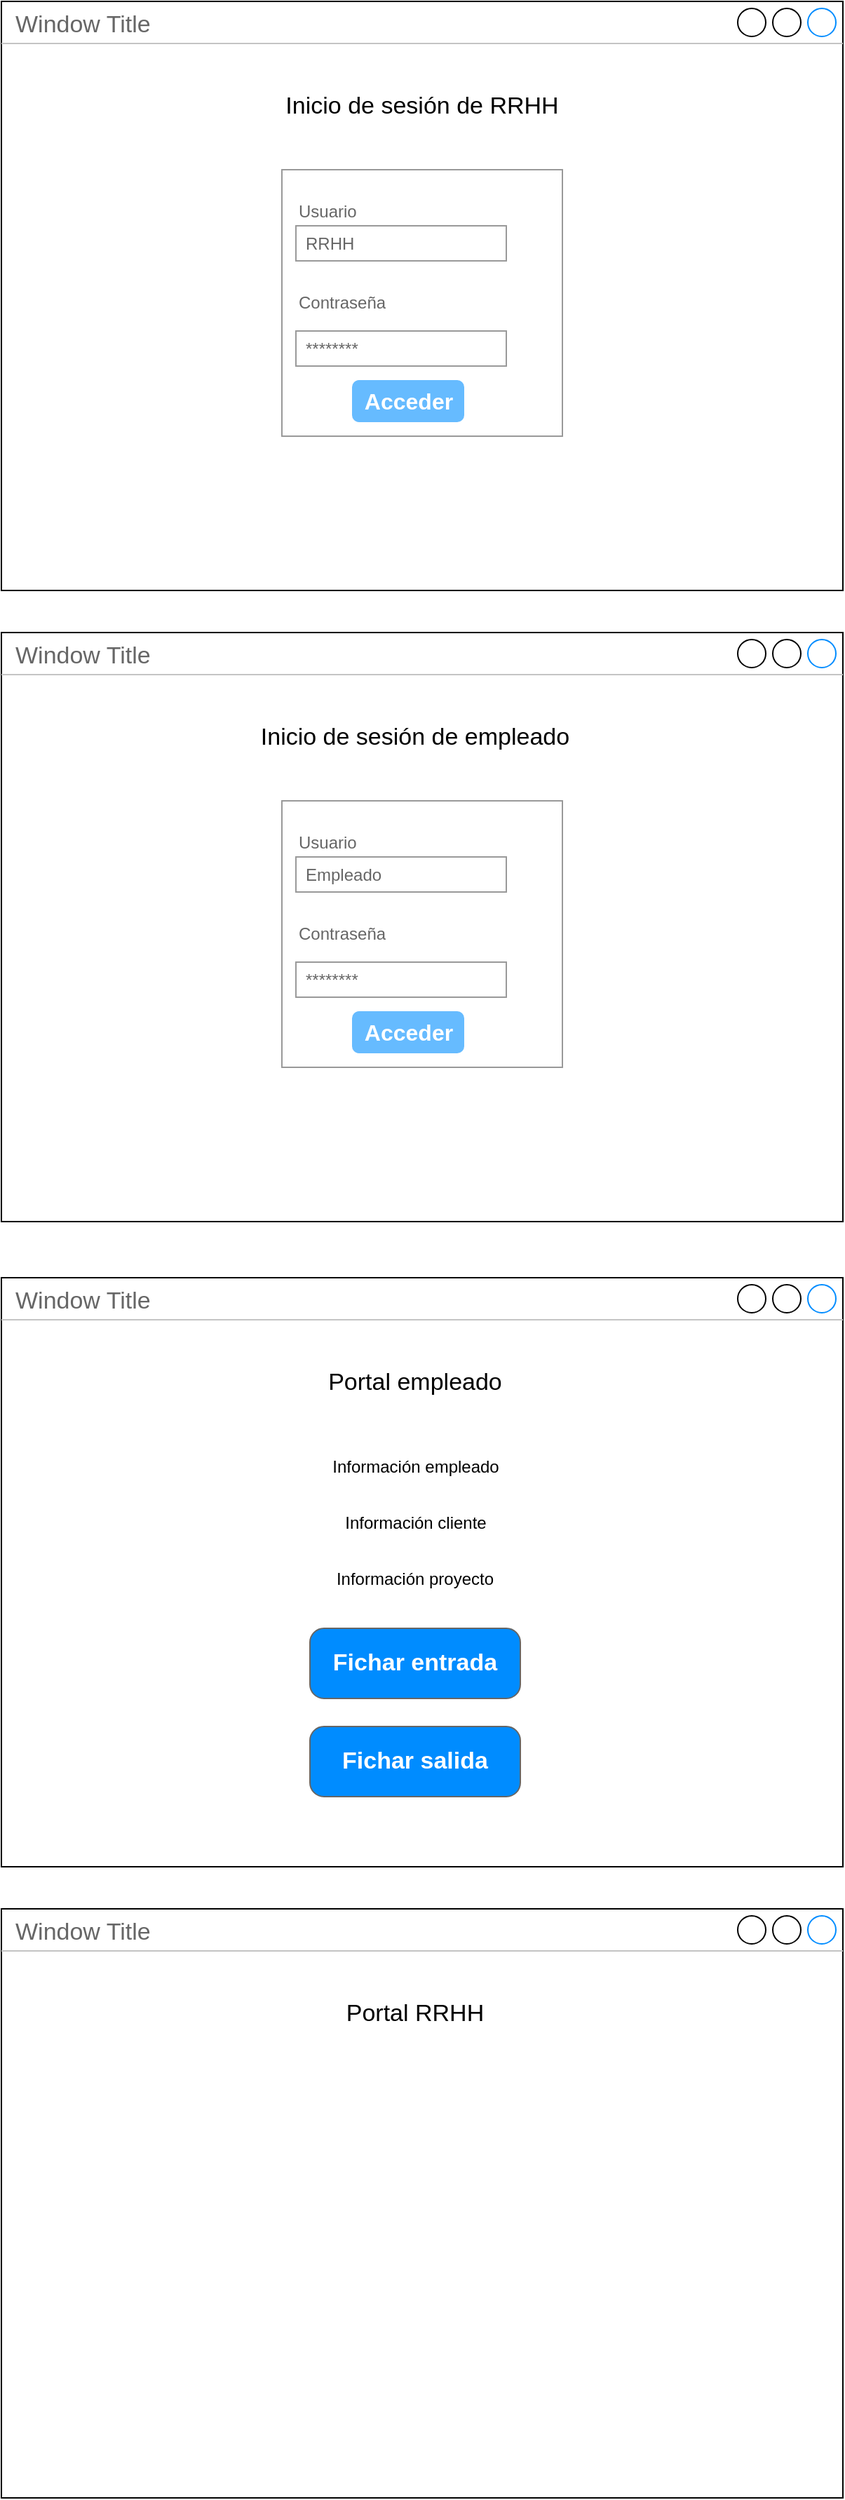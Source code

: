 <mxfile version="21.0.2" type="github">
  <diagram name="Page-1" id="4GFOs7EekungXMd2-lJD">
    <mxGraphModel dx="1195" dy="1737" grid="1" gridSize="10" guides="1" tooltips="1" connect="1" arrows="1" fold="1" page="1" pageScale="1" pageWidth="850" pageHeight="1100" math="0" shadow="0">
      <root>
        <mxCell id="0" />
        <mxCell id="1" parent="0" />
        <mxCell id="JVbv4OtKDRas7UBazKWZ-1" value="Window Title" style="strokeWidth=1;shadow=0;dashed=0;align=center;html=1;shape=mxgraph.mockup.containers.window;align=left;verticalAlign=top;spacingLeft=8;strokeColor2=#008cff;strokeColor3=#c4c4c4;fontColor=#666666;mainText=;fontSize=17;labelBackgroundColor=none;whiteSpace=wrap;" vertex="1" parent="1">
          <mxGeometry x="110" y="-1070" width="600" height="420" as="geometry" />
        </mxCell>
        <mxCell id="JVbv4OtKDRas7UBazKWZ-3" value="" style="strokeWidth=1;shadow=0;dashed=0;align=center;html=1;shape=mxgraph.mockup.forms.rrect;rSize=0;strokeColor=#999999;fillColor=#ffffff;" vertex="1" parent="1">
          <mxGeometry x="310" y="-950" width="200" height="190" as="geometry" />
        </mxCell>
        <mxCell id="JVbv4OtKDRas7UBazKWZ-6" value="Usuario" style="strokeWidth=1;shadow=0;dashed=0;align=center;html=1;shape=mxgraph.mockup.forms.anchor;fontSize=12;fontColor=#666666;align=left;resizeWidth=1;spacingLeft=0;" vertex="1" parent="JVbv4OtKDRas7UBazKWZ-3">
          <mxGeometry width="100" height="20" relative="1" as="geometry">
            <mxPoint x="10" y="20" as="offset" />
          </mxGeometry>
        </mxCell>
        <mxCell id="JVbv4OtKDRas7UBazKWZ-7" value="RRHH" style="strokeWidth=1;shadow=0;dashed=0;align=center;html=1;shape=mxgraph.mockup.forms.rrect;rSize=0;strokeColor=#999999;fontColor=#666666;align=left;spacingLeft=5;resizeWidth=1;" vertex="1" parent="JVbv4OtKDRas7UBazKWZ-3">
          <mxGeometry width="150" height="25" relative="1" as="geometry">
            <mxPoint x="10" y="40" as="offset" />
          </mxGeometry>
        </mxCell>
        <mxCell id="JVbv4OtKDRas7UBazKWZ-8" value="Contraseña" style="strokeWidth=1;shadow=0;dashed=0;align=center;html=1;shape=mxgraph.mockup.forms.anchor;fontSize=12;fontColor=#666666;align=left;resizeWidth=1;spacingLeft=0;" vertex="1" parent="JVbv4OtKDRas7UBazKWZ-3">
          <mxGeometry width="100" height="20" relative="1" as="geometry">
            <mxPoint x="10" y="85" as="offset" />
          </mxGeometry>
        </mxCell>
        <mxCell id="JVbv4OtKDRas7UBazKWZ-9" value="********" style="strokeWidth=1;shadow=0;dashed=0;align=center;html=1;shape=mxgraph.mockup.forms.rrect;rSize=0;strokeColor=#999999;fontColor=#666666;align=left;spacingLeft=5;resizeWidth=1;" vertex="1" parent="JVbv4OtKDRas7UBazKWZ-3">
          <mxGeometry width="150" height="25" relative="1" as="geometry">
            <mxPoint x="10" y="115" as="offset" />
          </mxGeometry>
        </mxCell>
        <mxCell id="JVbv4OtKDRas7UBazKWZ-10" value="Acceder" style="strokeWidth=1;shadow=0;dashed=0;align=center;html=1;shape=mxgraph.mockup.forms.rrect;rSize=5;strokeColor=none;fontColor=#ffffff;fillColor=#66bbff;fontSize=16;fontStyle=1;" vertex="1" parent="JVbv4OtKDRas7UBazKWZ-3">
          <mxGeometry y="1" width="80" height="30" relative="1" as="geometry">
            <mxPoint x="50" y="-40" as="offset" />
          </mxGeometry>
        </mxCell>
        <mxCell id="JVbv4OtKDRas7UBazKWZ-16" value="&lt;font style=&quot;font-size: 17px;&quot;&gt;Inicio de sesión de RRHH&lt;/font&gt;" style="text;html=1;strokeColor=none;fillColor=none;align=center;verticalAlign=middle;whiteSpace=wrap;rounded=0;" vertex="1" parent="1">
          <mxGeometry x="310" y="-1010" width="200" height="30" as="geometry" />
        </mxCell>
        <mxCell id="JVbv4OtKDRas7UBazKWZ-17" value="Window Title" style="strokeWidth=1;shadow=0;dashed=0;align=center;html=1;shape=mxgraph.mockup.containers.window;align=left;verticalAlign=top;spacingLeft=8;strokeColor2=#008cff;strokeColor3=#c4c4c4;fontColor=#666666;mainText=;fontSize=17;labelBackgroundColor=none;whiteSpace=wrap;" vertex="1" parent="1">
          <mxGeometry x="110" y="-620" width="600" height="420" as="geometry" />
        </mxCell>
        <mxCell id="JVbv4OtKDRas7UBazKWZ-18" value="" style="strokeWidth=1;shadow=0;dashed=0;align=center;html=1;shape=mxgraph.mockup.forms.rrect;rSize=0;strokeColor=#999999;fillColor=#ffffff;" vertex="1" parent="1">
          <mxGeometry x="310" y="-500" width="200" height="190" as="geometry" />
        </mxCell>
        <mxCell id="JVbv4OtKDRas7UBazKWZ-19" value="Usuario" style="strokeWidth=1;shadow=0;dashed=0;align=center;html=1;shape=mxgraph.mockup.forms.anchor;fontSize=12;fontColor=#666666;align=left;resizeWidth=1;spacingLeft=0;" vertex="1" parent="JVbv4OtKDRas7UBazKWZ-18">
          <mxGeometry width="100" height="20" relative="1" as="geometry">
            <mxPoint x="10" y="20" as="offset" />
          </mxGeometry>
        </mxCell>
        <mxCell id="JVbv4OtKDRas7UBazKWZ-20" value="Empleado" style="strokeWidth=1;shadow=0;dashed=0;align=center;html=1;shape=mxgraph.mockup.forms.rrect;rSize=0;strokeColor=#999999;fontColor=#666666;align=left;spacingLeft=5;resizeWidth=1;" vertex="1" parent="JVbv4OtKDRas7UBazKWZ-18">
          <mxGeometry width="150" height="25" relative="1" as="geometry">
            <mxPoint x="10" y="40" as="offset" />
          </mxGeometry>
        </mxCell>
        <mxCell id="JVbv4OtKDRas7UBazKWZ-21" value="Contraseña" style="strokeWidth=1;shadow=0;dashed=0;align=center;html=1;shape=mxgraph.mockup.forms.anchor;fontSize=12;fontColor=#666666;align=left;resizeWidth=1;spacingLeft=0;" vertex="1" parent="JVbv4OtKDRas7UBazKWZ-18">
          <mxGeometry width="100" height="20" relative="1" as="geometry">
            <mxPoint x="10" y="85" as="offset" />
          </mxGeometry>
        </mxCell>
        <mxCell id="JVbv4OtKDRas7UBazKWZ-22" value="********" style="strokeWidth=1;shadow=0;dashed=0;align=center;html=1;shape=mxgraph.mockup.forms.rrect;rSize=0;strokeColor=#999999;fontColor=#666666;align=left;spacingLeft=5;resizeWidth=1;" vertex="1" parent="JVbv4OtKDRas7UBazKWZ-18">
          <mxGeometry width="150" height="25" relative="1" as="geometry">
            <mxPoint x="10" y="115" as="offset" />
          </mxGeometry>
        </mxCell>
        <mxCell id="JVbv4OtKDRas7UBazKWZ-23" value="Acceder" style="strokeWidth=1;shadow=0;dashed=0;align=center;html=1;shape=mxgraph.mockup.forms.rrect;rSize=5;strokeColor=none;fontColor=#ffffff;fillColor=#66bbff;fontSize=16;fontStyle=1;" vertex="1" parent="JVbv4OtKDRas7UBazKWZ-18">
          <mxGeometry y="1" width="80" height="30" relative="1" as="geometry">
            <mxPoint x="50" y="-40" as="offset" />
          </mxGeometry>
        </mxCell>
        <mxCell id="JVbv4OtKDRas7UBazKWZ-24" value="&lt;font style=&quot;font-size: 17px;&quot;&gt;Inicio de sesión de empleado&lt;/font&gt;" style="text;html=1;strokeColor=none;fillColor=none;align=center;verticalAlign=middle;whiteSpace=wrap;rounded=0;" vertex="1" parent="1">
          <mxGeometry x="290" y="-560" width="230" height="30" as="geometry" />
        </mxCell>
        <mxCell id="JVbv4OtKDRas7UBazKWZ-25" value="Window Title" style="strokeWidth=1;shadow=0;dashed=0;align=center;html=1;shape=mxgraph.mockup.containers.window;align=left;verticalAlign=top;spacingLeft=8;strokeColor2=#008cff;strokeColor3=#c4c4c4;fontColor=#666666;mainText=;fontSize=17;labelBackgroundColor=none;whiteSpace=wrap;" vertex="1" parent="1">
          <mxGeometry x="110" y="-160" width="600" height="420" as="geometry" />
        </mxCell>
        <mxCell id="JVbv4OtKDRas7UBazKWZ-32" value="&lt;font style=&quot;font-size: 17px;&quot;&gt;Portal empleado&lt;/font&gt;" style="text;html=1;strokeColor=none;fillColor=none;align=center;verticalAlign=middle;whiteSpace=wrap;rounded=0;" vertex="1" parent="1">
          <mxGeometry x="290" y="-100" width="230" height="30" as="geometry" />
        </mxCell>
        <mxCell id="JVbv4OtKDRas7UBazKWZ-33" value="Fichar salida" style="strokeWidth=1;shadow=0;dashed=0;align=center;html=1;shape=mxgraph.mockup.buttons.button;strokeColor=#666666;fontColor=#ffffff;mainText=;buttonStyle=round;fontSize=17;fontStyle=1;fillColor=#008cff;whiteSpace=wrap;" vertex="1" parent="1">
          <mxGeometry x="330" y="160" width="150" height="50" as="geometry" />
        </mxCell>
        <mxCell id="JVbv4OtKDRas7UBazKWZ-34" value="Fichar entrada" style="strokeWidth=1;shadow=0;dashed=0;align=center;html=1;shape=mxgraph.mockup.buttons.button;strokeColor=#666666;fontColor=#ffffff;mainText=;buttonStyle=round;fontSize=17;fontStyle=1;fillColor=#008cff;whiteSpace=wrap;" vertex="1" parent="1">
          <mxGeometry x="330" y="90" width="150" height="50" as="geometry" />
        </mxCell>
        <mxCell id="JVbv4OtKDRas7UBazKWZ-36" value="Información proyecto" style="text;html=1;strokeColor=none;fillColor=none;align=center;verticalAlign=middle;whiteSpace=wrap;rounded=0;" vertex="1" parent="1">
          <mxGeometry x="335" y="40" width="140" height="30" as="geometry" />
        </mxCell>
        <mxCell id="JVbv4OtKDRas7UBazKWZ-37" value="Información cliente" style="text;html=1;strokeColor=none;fillColor=none;align=center;verticalAlign=middle;whiteSpace=wrap;rounded=0;" vertex="1" parent="1">
          <mxGeometry x="352.5" width="105" height="30" as="geometry" />
        </mxCell>
        <mxCell id="JVbv4OtKDRas7UBazKWZ-38" value="Información empleado" style="text;html=1;strokeColor=none;fillColor=none;align=center;verticalAlign=middle;whiteSpace=wrap;rounded=0;" vertex="1" parent="1">
          <mxGeometry x="332.5" y="-40" width="145" height="30" as="geometry" />
        </mxCell>
        <mxCell id="JVbv4OtKDRas7UBazKWZ-39" value="Window Title" style="strokeWidth=1;shadow=0;dashed=0;align=center;html=1;shape=mxgraph.mockup.containers.window;align=left;verticalAlign=top;spacingLeft=8;strokeColor2=#008cff;strokeColor3=#c4c4c4;fontColor=#666666;mainText=;fontSize=17;labelBackgroundColor=none;whiteSpace=wrap;" vertex="1" parent="1">
          <mxGeometry x="110" y="290" width="600" height="420" as="geometry" />
        </mxCell>
        <mxCell id="JVbv4OtKDRas7UBazKWZ-46" value="&lt;font style=&quot;font-size: 17px;&quot;&gt;Portal RRHH&lt;/font&gt;" style="text;html=1;strokeColor=none;fillColor=none;align=center;verticalAlign=middle;whiteSpace=wrap;rounded=0;" vertex="1" parent="1">
          <mxGeometry x="290" y="350" width="230" height="30" as="geometry" />
        </mxCell>
      </root>
    </mxGraphModel>
  </diagram>
</mxfile>
